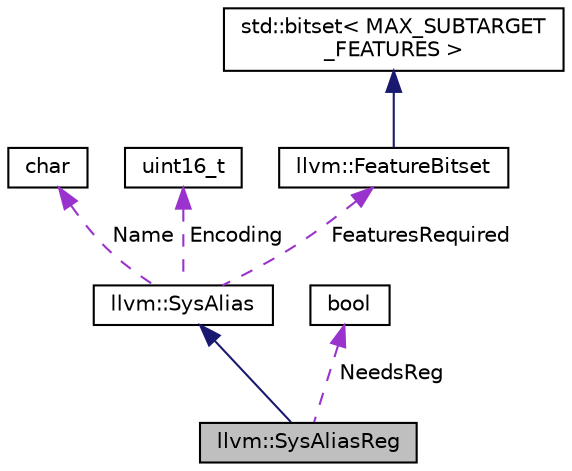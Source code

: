 digraph "llvm::SysAliasReg"
{
 // LATEX_PDF_SIZE
  bgcolor="transparent";
  edge [fontname="Helvetica",fontsize="10",labelfontname="Helvetica",labelfontsize="10"];
  node [fontname="Helvetica",fontsize="10",shape="box"];
  Node1 [label="llvm::SysAliasReg",height=0.2,width=0.4,color="black", fillcolor="grey75", style="filled", fontcolor="black",tooltip=" "];
  Node2 -> Node1 [dir="back",color="midnightblue",fontsize="10",style="solid",fontname="Helvetica"];
  Node2 [label="llvm::SysAlias",height=0.2,width=0.4,color="black",URL="$structllvm_1_1SysAlias.html",tooltip=" "];
  Node3 -> Node2 [dir="back",color="darkorchid3",fontsize="10",style="dashed",label=" Name" ,fontname="Helvetica"];
  Node3 [label="char",height=0.2,width=0.4,color="black",URL="$classchar.html",tooltip=" "];
  Node4 -> Node2 [dir="back",color="darkorchid3",fontsize="10",style="dashed",label=" Encoding" ,fontname="Helvetica"];
  Node4 [label="uint16_t",height=0.2,width=0.4,color="black",tooltip=" "];
  Node5 -> Node2 [dir="back",color="darkorchid3",fontsize="10",style="dashed",label=" FeaturesRequired" ,fontname="Helvetica"];
  Node5 [label="llvm::FeatureBitset",height=0.2,width=0.4,color="black",URL="$classllvm_1_1FeatureBitset.html",tooltip="Container class for subtarget features."];
  Node6 -> Node5 [dir="back",color="midnightblue",fontsize="10",style="solid",fontname="Helvetica"];
  Node6 [label="std::bitset\< MAX_SUBTARGET\l_FEATURES \>",height=0.2,width=0.4,color="black",tooltip=" "];
  Node7 -> Node1 [dir="back",color="darkorchid3",fontsize="10",style="dashed",label=" NeedsReg" ,fontname="Helvetica"];
  Node7 [label="bool",height=0.2,width=0.4,color="black",URL="$classbool.html",tooltip=" "];
}
